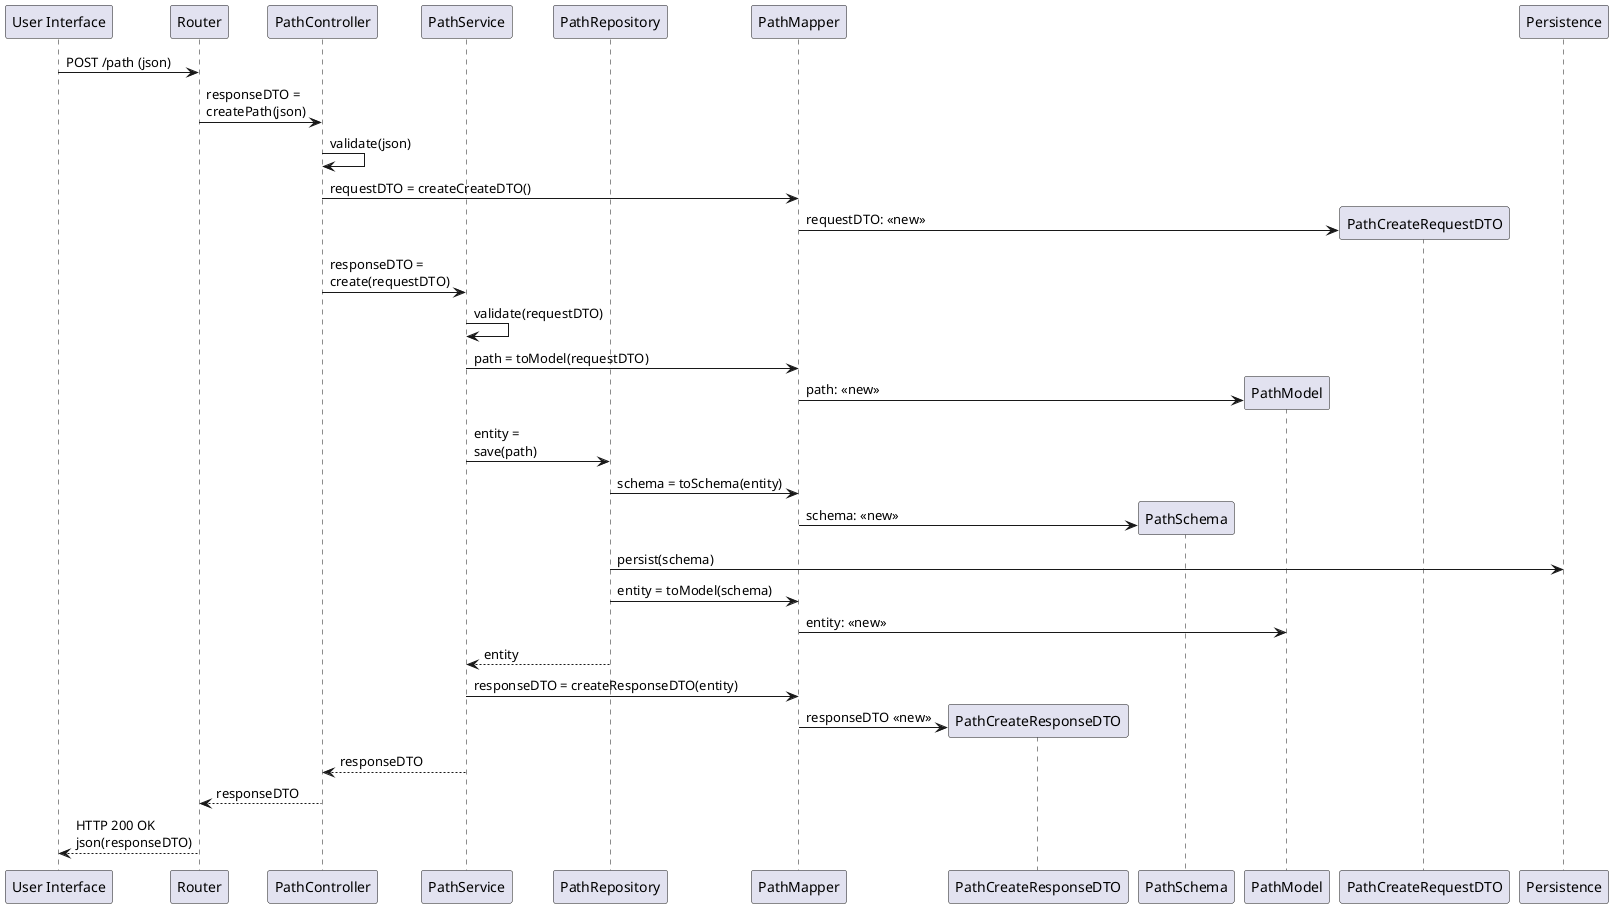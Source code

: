 
@startuml
participant "User Interface" as UI
participant "Router" as Router
participant "PathController" as Controller
participant "PathService" as Service

participant "PathRepository" as Repository
participant "PathMapper" as Mapper
participant "PathCreateResponseDTO" as CreateResponseDTO
participant "PathSchema" as Schema
participant "PathModel" as Model
participant "PathCreateRequestDTO" as CreateRequestDTO
participant "Persistence" as Persistence


UI -> Router: POST /path (json)
Router -> Controller: responseDTO =\ncreatePath(json)
Controller -> Controller: validate(json)
Controller -> Mapper: requestDTO = createCreateDTO()

create CreateRequestDTO
Mapper -> CreateRequestDTO: requestDTO: <<new>>

Controller -> Service: responseDTO =\ncreate(requestDTO)

Service -> Service: validate(requestDTO)
Service -> Mapper: path = toModel(requestDTO)

create Model
Mapper -> Model: path: <<new>>

Service -> Repository: entity =\nsave(path)

Repository -> Mapper: schema = toSchema(entity)

create Schema
Mapper -> Schema: schema: <<new>>

Repository -> Persistence: persist(schema)

Repository -> Mapper: entity = toModel(schema)
Mapper -> Model: entity: <<new>>
Repository --> Service: entity


Service -> Mapper: responseDTO = createResponseDTO(entity)
create CreateResponseDTO
Mapper -> CreateResponseDTO: responseDTO <<new>>

Service --> Controller: responseDTO

Controller --> Router: responseDTO

Router --> UI: HTTP 200 OK\njson(responseDTO)

@enduml
